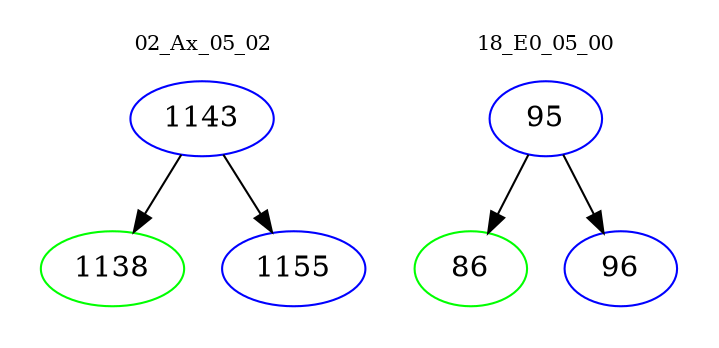 digraph{
subgraph cluster_0 {
color = white
label = "02_Ax_05_02";
fontsize=10;
T0_1143 [label="1143", color="blue"]
T0_1143 -> T0_1138 [color="black"]
T0_1138 [label="1138", color="green"]
T0_1143 -> T0_1155 [color="black"]
T0_1155 [label="1155", color="blue"]
}
subgraph cluster_1 {
color = white
label = "18_E0_05_00";
fontsize=10;
T1_95 [label="95", color="blue"]
T1_95 -> T1_86 [color="black"]
T1_86 [label="86", color="green"]
T1_95 -> T1_96 [color="black"]
T1_96 [label="96", color="blue"]
}
}
